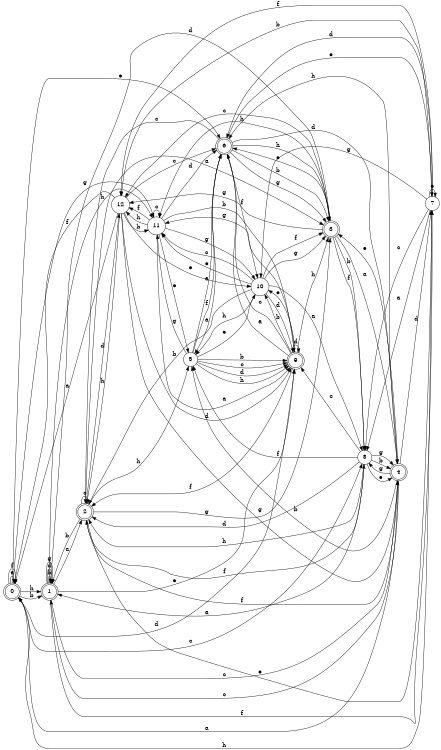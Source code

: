 digraph n11_2 {
__start0 [label="" shape="none"];

rankdir=LR;
size="8,5";

s0 [style="rounded,filled", color="black", fillcolor="white" shape="doublecircle", label="0"];
s1 [style="rounded,filled", color="black", fillcolor="white" shape="doublecircle", label="1"];
s2 [style="rounded,filled", color="black", fillcolor="white" shape="doublecircle", label="2"];
s3 [style="rounded,filled", color="black", fillcolor="white" shape="doublecircle", label="3"];
s4 [style="rounded,filled", color="black", fillcolor="white" shape="doublecircle", label="4"];
s5 [style="filled", color="black", fillcolor="white" shape="circle", label="5"];
s6 [style="rounded,filled", color="black", fillcolor="white" shape="doublecircle", label="6"];
s7 [style="filled", color="black", fillcolor="white" shape="circle", label="7"];
s8 [style="filled", color="black", fillcolor="white" shape="circle", label="8"];
s9 [style="rounded,filled", color="black", fillcolor="white" shape="doublecircle", label="9"];
s10 [style="filled", color="black", fillcolor="white" shape="circle", label="10"];
s11 [style="filled", color="black", fillcolor="white" shape="circle", label="11"];
s12 [style="filled", color="black", fillcolor="white" shape="circle", label="12"];
s0 -> s0 [label="a"];
s0 -> s1 [label="b"];
s0 -> s8 [label="c"];
s0 -> s9 [label="d"];
s0 -> s6 [label="e"];
s0 -> s0 [label="f"];
s0 -> s11 [label="g"];
s0 -> s1 [label="h"];
s1 -> s2 [label="a"];
s1 -> s1 [label="b"];
s1 -> s4 [label="c"];
s1 -> s1 [label="d"];
s1 -> s9 [label="e"];
s1 -> s7 [label="f"];
s1 -> s1 [label="g"];
s1 -> s11 [label="h"];
s2 -> s3 [label="a"];
s2 -> s1 [label="b"];
s2 -> s2 [label="c"];
s2 -> s12 [label="d"];
s2 -> s7 [label="e"];
s2 -> s8 [label="f"];
s2 -> s3 [label="g"];
s2 -> s5 [label="h"];
s3 -> s4 [label="a"];
s3 -> s8 [label="b"];
s3 -> s12 [label="c"];
s3 -> s1 [label="d"];
s3 -> s6 [label="e"];
s3 -> s8 [label="f"];
s3 -> s12 [label="g"];
s3 -> s11 [label="h"];
s4 -> s0 [label="a"];
s4 -> s5 [label="b"];
s4 -> s1 [label="c"];
s4 -> s7 [label="d"];
s4 -> s3 [label="e"];
s4 -> s2 [label="f"];
s4 -> s8 [label="g"];
s4 -> s6 [label="h"];
s5 -> s6 [label="a"];
s5 -> s9 [label="b"];
s5 -> s9 [label="c"];
s5 -> s9 [label="d"];
s5 -> s10 [label="e"];
s5 -> s6 [label="f"];
s5 -> s11 [label="g"];
s5 -> s9 [label="h"];
s6 -> s5 [label="a"];
s6 -> s3 [label="b"];
s6 -> s2 [label="c"];
s6 -> s4 [label="d"];
s6 -> s7 [label="e"];
s6 -> s10 [label="f"];
s6 -> s3 [label="g"];
s6 -> s3 [label="h"];
s7 -> s8 [label="a"];
s7 -> s12 [label="b"];
s7 -> s8 [label="c"];
s7 -> s6 [label="d"];
s7 -> s7 [label="e"];
s7 -> s12 [label="f"];
s7 -> s10 [label="g"];
s7 -> s0 [label="h"];
s8 -> s1 [label="a"];
s8 -> s4 [label="b"];
s8 -> s9 [label="c"];
s8 -> s2 [label="d"];
s8 -> s4 [label="e"];
s8 -> s5 [label="f"];
s8 -> s4 [label="g"];
s8 -> s2 [label="h"];
s9 -> s6 [label="a"];
s9 -> s10 [label="b"];
s9 -> s6 [label="c"];
s9 -> s9 [label="d"];
s9 -> s10 [label="e"];
s9 -> s2 [label="f"];
s9 -> s11 [label="g"];
s9 -> s3 [label="h"];
s10 -> s8 [label="a"];
s10 -> s2 [label="b"];
s10 -> s11 [label="c"];
s10 -> s9 [label="d"];
s10 -> s11 [label="e"];
s10 -> s3 [label="f"];
s10 -> s3 [label="g"];
s10 -> s5 [label="h"];
s11 -> s9 [label="a"];
s11 -> s9 [label="b"];
s11 -> s11 [label="c"];
s11 -> s6 [label="d"];
s11 -> s5 [label="e"];
s11 -> s12 [label="f"];
s11 -> s10 [label="g"];
s11 -> s12 [label="h"];
s12 -> s0 [label="a"];
s12 -> s11 [label="b"];
s12 -> s6 [label="c"];
s12 -> s9 [label="d"];
s12 -> s10 [label="e"];
s12 -> s0 [label="f"];
s12 -> s4 [label="g"];
s12 -> s2 [label="h"];

}